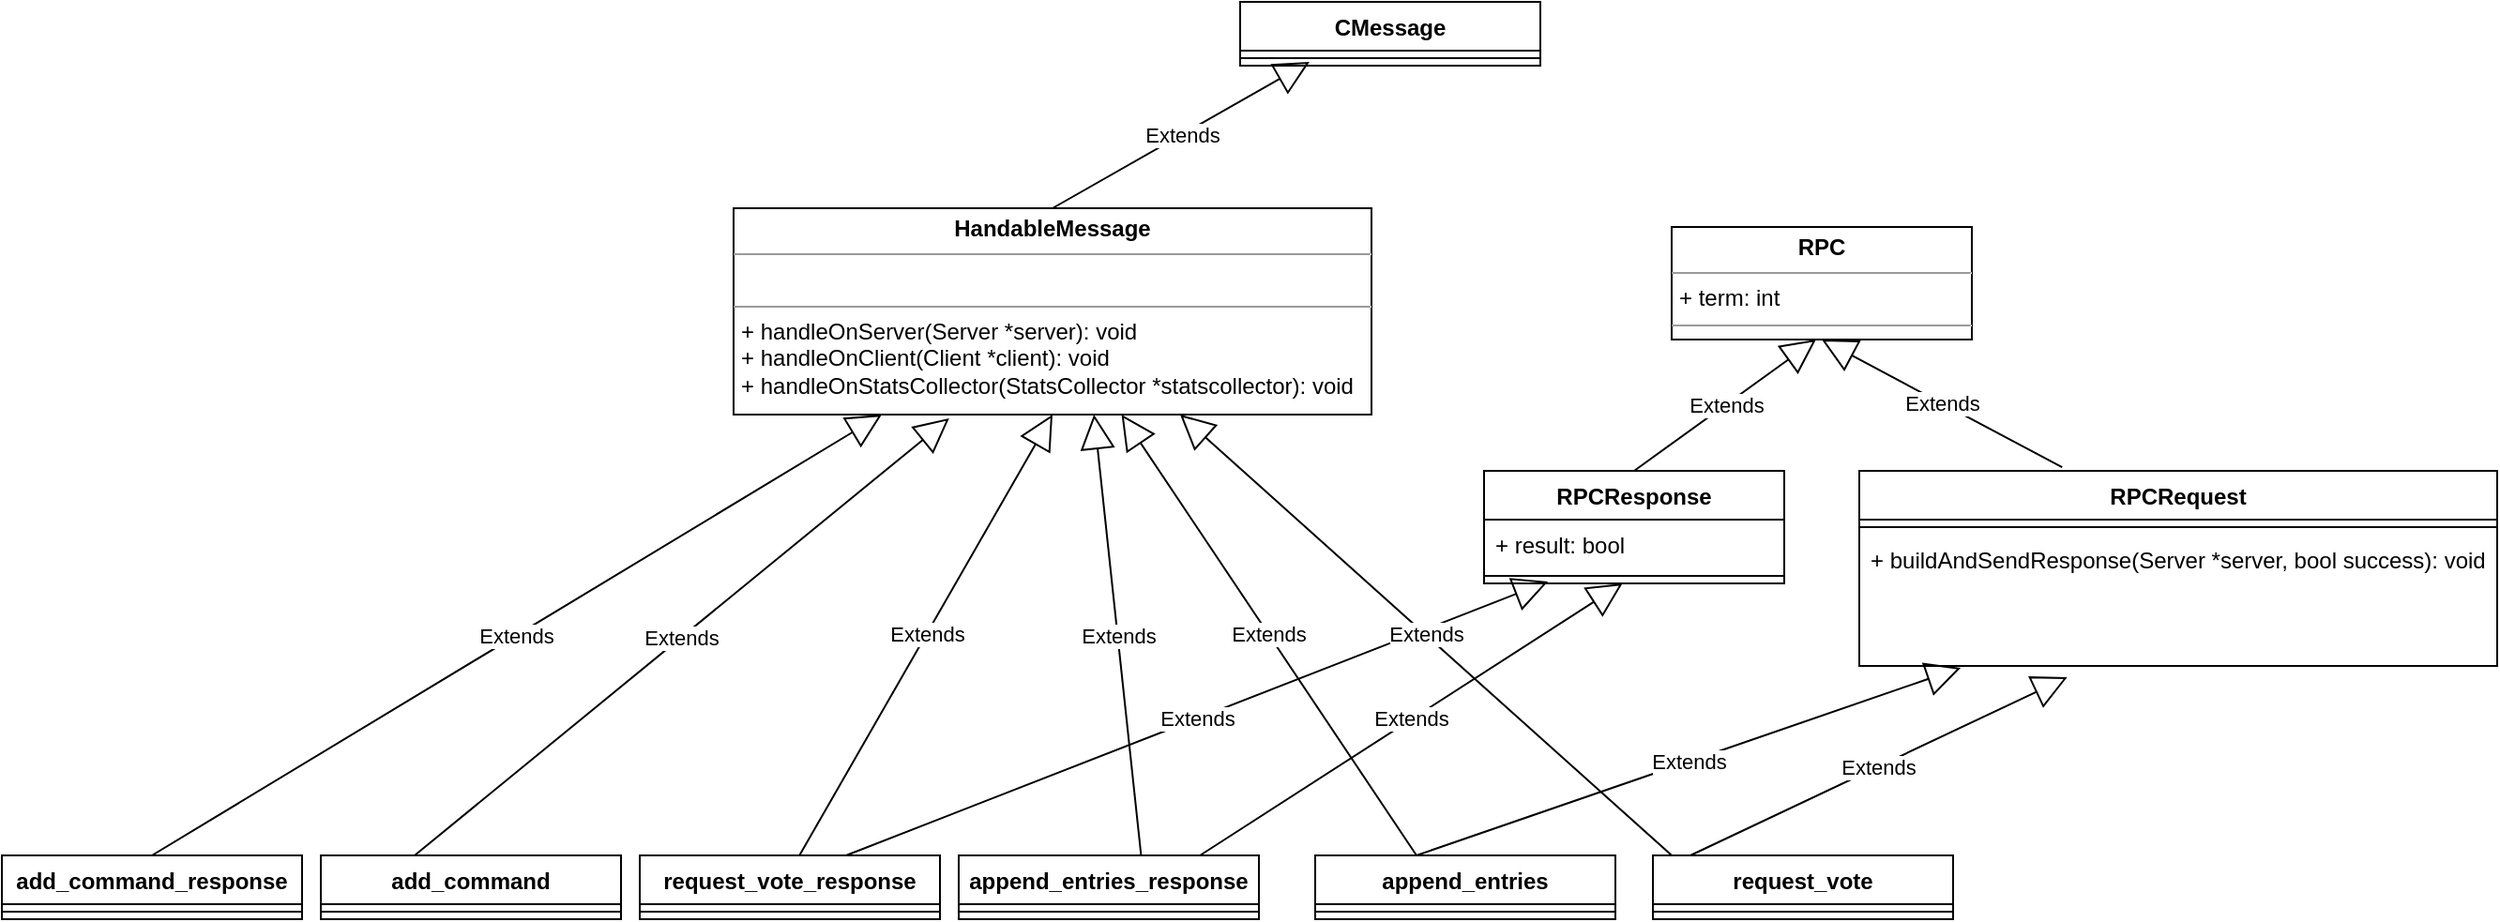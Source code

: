 <mxfile version="18.1.3" type="device"><diagram id="xEkPpMNr4wzlGSG5Znmx" name="Page-1"><mxGraphModel dx="1695" dy="450" grid="1" gridSize="10" guides="1" tooltips="1" connect="1" arrows="1" fold="1" page="1" pageScale="1" pageWidth="827" pageHeight="1169" math="0" shadow="0"><root><mxCell id="0"/><mxCell id="1" parent="0"/><mxCell id="W8CEShvYRFbYhoZHWaDD-1" value="CMessage" style="swimlane;fontStyle=1;align=center;verticalAlign=top;childLayout=stackLayout;horizontal=1;startSize=26;horizontalStack=0;resizeParent=1;resizeParentMax=0;resizeLast=0;collapsible=1;marginBottom=0;" vertex="1" parent="1"><mxGeometry x="320" y="130" width="160" height="34" as="geometry"/></mxCell><mxCell id="W8CEShvYRFbYhoZHWaDD-3" value="" style="line;strokeWidth=1;fillColor=none;align=left;verticalAlign=middle;spacingTop=-1;spacingLeft=3;spacingRight=3;rotatable=0;labelPosition=right;points=[];portConstraint=eastwest;" vertex="1" parent="W8CEShvYRFbYhoZHWaDD-1"><mxGeometry y="26" width="160" height="8" as="geometry"/></mxCell><mxCell id="W8CEShvYRFbYhoZHWaDD-5" value="&lt;p style=&quot;margin:0px;margin-top:4px;text-align:center;&quot;&gt;&lt;b&gt;HandableMessage&lt;/b&gt;&lt;/p&gt;&lt;hr size=&quot;1&quot;&gt;&lt;p style=&quot;margin:0px;margin-left:4px;&quot;&gt;&lt;br&gt;&lt;/p&gt;&lt;hr size=&quot;1&quot;&gt;&lt;p style=&quot;margin:0px;margin-left:4px;&quot;&gt;+ handleOnServer(Server *server): void&lt;/p&gt;&lt;p style=&quot;margin:0px;margin-left:4px;&quot;&gt;+ handleOnClient(Client *client): void&lt;br&gt;&lt;/p&gt;&lt;p style=&quot;margin:0px;margin-left:4px;&quot;&gt;+ handleOnStatsCollector(StatsCollector *statscollector): void&lt;br&gt;&lt;/p&gt;" style="verticalAlign=top;align=left;overflow=fill;fontSize=12;fontFamily=Helvetica;html=1;" vertex="1" parent="1"><mxGeometry x="50" y="240" width="340" height="110" as="geometry"/></mxCell><mxCell id="W8CEShvYRFbYhoZHWaDD-6" value="Extends" style="endArrow=block;endSize=16;endFill=0;html=1;rounded=0;exitX=0.5;exitY=0;exitDx=0;exitDy=0;entryX=0.231;entryY=0.75;entryDx=0;entryDy=0;entryPerimeter=0;" edge="1" parent="1" source="W8CEShvYRFbYhoZHWaDD-5" target="W8CEShvYRFbYhoZHWaDD-3"><mxGeometry width="160" relative="1" as="geometry"><mxPoint x="140" y="210" as="sourcePoint"/><mxPoint x="300" y="210" as="targetPoint"/></mxGeometry></mxCell><mxCell id="W8CEShvYRFbYhoZHWaDD-7" value="&lt;p style=&quot;margin:0px;margin-top:4px;text-align:center;&quot;&gt;&lt;b&gt;RPC&lt;/b&gt;&lt;/p&gt;&lt;hr size=&quot;1&quot;&gt;&lt;p style=&quot;margin:0px;margin-left:4px;&quot;&gt;+ term: int&lt;/p&gt;&lt;hr size=&quot;1&quot;&gt;&lt;p style=&quot;margin:0px;margin-left:4px;&quot;&gt;&lt;br&gt;&lt;/p&gt;" style="verticalAlign=top;align=left;overflow=fill;fontSize=12;fontFamily=Helvetica;html=1;" vertex="1" parent="1"><mxGeometry x="550" y="250" width="160" height="60" as="geometry"/></mxCell><mxCell id="W8CEShvYRFbYhoZHWaDD-8" value="RPCResponse" style="swimlane;fontStyle=1;align=center;verticalAlign=top;childLayout=stackLayout;horizontal=1;startSize=26;horizontalStack=0;resizeParent=1;resizeParentMax=0;resizeLast=0;collapsible=1;marginBottom=0;" vertex="1" parent="1"><mxGeometry x="450" y="380" width="160" height="60" as="geometry"/></mxCell><mxCell id="W8CEShvYRFbYhoZHWaDD-9" value="+ result: bool" style="text;strokeColor=none;fillColor=none;align=left;verticalAlign=top;spacingLeft=4;spacingRight=4;overflow=hidden;rotatable=0;points=[[0,0.5],[1,0.5]];portConstraint=eastwest;" vertex="1" parent="W8CEShvYRFbYhoZHWaDD-8"><mxGeometry y="26" width="160" height="26" as="geometry"/></mxCell><mxCell id="W8CEShvYRFbYhoZHWaDD-10" value="" style="line;strokeWidth=1;fillColor=none;align=left;verticalAlign=middle;spacingTop=-1;spacingLeft=3;spacingRight=3;rotatable=0;labelPosition=right;points=[];portConstraint=eastwest;" vertex="1" parent="W8CEShvYRFbYhoZHWaDD-8"><mxGeometry y="52" width="160" height="8" as="geometry"/></mxCell><mxCell id="W8CEShvYRFbYhoZHWaDD-12" value="RPCRequest" style="swimlane;fontStyle=1;align=center;verticalAlign=top;childLayout=stackLayout;horizontal=1;startSize=26;horizontalStack=0;resizeParent=1;resizeParentMax=0;resizeLast=0;collapsible=1;marginBottom=0;" vertex="1" parent="1"><mxGeometry x="650" y="380" width="340" height="104" as="geometry"/></mxCell><mxCell id="W8CEShvYRFbYhoZHWaDD-14" value="" style="line;strokeWidth=1;fillColor=none;align=left;verticalAlign=middle;spacingTop=-1;spacingLeft=3;spacingRight=3;rotatable=0;labelPosition=right;points=[];portConstraint=eastwest;" vertex="1" parent="W8CEShvYRFbYhoZHWaDD-12"><mxGeometry y="26" width="340" height="8" as="geometry"/></mxCell><mxCell id="W8CEShvYRFbYhoZHWaDD-15" value="+ buildAndSendResponse(Server *server, bool success): void" style="text;strokeColor=none;fillColor=none;align=left;verticalAlign=top;spacingLeft=4;spacingRight=4;overflow=hidden;rotatable=0;points=[[0,0.5],[1,0.5]];portConstraint=eastwest;" vertex="1" parent="W8CEShvYRFbYhoZHWaDD-12"><mxGeometry y="34" width="340" height="70" as="geometry"/></mxCell><mxCell id="W8CEShvYRFbYhoZHWaDD-16" value="Extends" style="endArrow=block;endSize=16;endFill=0;html=1;rounded=0;exitX=0.5;exitY=0;exitDx=0;exitDy=0;entryX=0.231;entryY=0.75;entryDx=0;entryDy=0;entryPerimeter=0;" edge="1" parent="1" source="W8CEShvYRFbYhoZHWaDD-8"><mxGeometry width="160" relative="1" as="geometry"><mxPoint x="490" y="388" as="sourcePoint"/><mxPoint x="626.96" y="310" as="targetPoint"/></mxGeometry></mxCell><mxCell id="W8CEShvYRFbYhoZHWaDD-17" value="Extends" style="endArrow=block;endSize=16;endFill=0;html=1;rounded=0;exitX=0.318;exitY=-0.019;exitDx=0;exitDy=0;entryX=0.5;entryY=1;entryDx=0;entryDy=0;exitPerimeter=0;" edge="1" parent="1" source="W8CEShvYRFbYhoZHWaDD-12" target="W8CEShvYRFbYhoZHWaDD-7"><mxGeometry width="160" relative="1" as="geometry"><mxPoint x="760" y="388" as="sourcePoint"/><mxPoint x="896.96" y="310" as="targetPoint"/></mxGeometry></mxCell><mxCell id="W8CEShvYRFbYhoZHWaDD-18" value="append_entries" style="swimlane;fontStyle=1;align=center;verticalAlign=top;childLayout=stackLayout;horizontal=1;startSize=26;horizontalStack=0;resizeParent=1;resizeParentMax=0;resizeLast=0;collapsible=1;marginBottom=0;" vertex="1" parent="1"><mxGeometry x="360" y="585" width="160" height="34" as="geometry"/></mxCell><mxCell id="W8CEShvYRFbYhoZHWaDD-20" value="" style="line;strokeWidth=1;fillColor=none;align=left;verticalAlign=middle;spacingTop=-1;spacingLeft=3;spacingRight=3;rotatable=0;labelPosition=right;points=[];portConstraint=eastwest;" vertex="1" parent="W8CEShvYRFbYhoZHWaDD-18"><mxGeometry y="26" width="160" height="8" as="geometry"/></mxCell><mxCell id="W8CEShvYRFbYhoZHWaDD-21" value="append_entries_response" style="swimlane;fontStyle=1;align=center;verticalAlign=top;childLayout=stackLayout;horizontal=1;startSize=26;horizontalStack=0;resizeParent=1;resizeParentMax=0;resizeLast=0;collapsible=1;marginBottom=0;" vertex="1" parent="1"><mxGeometry x="170" y="585" width="160" height="34" as="geometry"/></mxCell><mxCell id="W8CEShvYRFbYhoZHWaDD-22" value="" style="line;strokeWidth=1;fillColor=none;align=left;verticalAlign=middle;spacingTop=-1;spacingLeft=3;spacingRight=3;rotatable=0;labelPosition=right;points=[];portConstraint=eastwest;" vertex="1" parent="W8CEShvYRFbYhoZHWaDD-21"><mxGeometry y="26" width="160" height="8" as="geometry"/></mxCell><mxCell id="W8CEShvYRFbYhoZHWaDD-23" value="Extends" style="endArrow=block;endSize=16;endFill=0;html=1;rounded=0;exitX=0.5;exitY=0;exitDx=0;exitDy=0;" edge="1" parent="1" target="W8CEShvYRFbYhoZHWaDD-5"><mxGeometry width="160" relative="1" as="geometry"><mxPoint x="414" y="585" as="sourcePoint"/><mxPoint x="510.96" y="515" as="targetPoint"/></mxGeometry></mxCell><mxCell id="W8CEShvYRFbYhoZHWaDD-24" value="Extends" style="endArrow=block;endSize=16;endFill=0;html=1;rounded=0;exitX=0.5;exitY=0;exitDx=0;exitDy=0;entryX=0.159;entryY=1.014;entryDx=0;entryDy=0;entryPerimeter=0;" edge="1" parent="1" target="W8CEShvYRFbYhoZHWaDD-15"><mxGeometry width="160" relative="1" as="geometry"><mxPoint x="414" y="585" as="sourcePoint"/><mxPoint x="510.96" y="515" as="targetPoint"/></mxGeometry></mxCell><mxCell id="W8CEShvYRFbYhoZHWaDD-25" value="Extends" style="endArrow=block;endSize=16;endFill=0;html=1;rounded=0;exitX=0.5;exitY=0;exitDx=0;exitDy=0;entryX=0.565;entryY=1;entryDx=0;entryDy=0;entryPerimeter=0;" edge="1" parent="1" target="W8CEShvYRFbYhoZHWaDD-5"><mxGeometry width="160" relative="1" as="geometry"><mxPoint x="267.21" y="585" as="sourcePoint"/><mxPoint x="110.003" y="350" as="targetPoint"/></mxGeometry></mxCell><mxCell id="W8CEShvYRFbYhoZHWaDD-26" value="Extends" style="endArrow=block;endSize=16;endFill=0;html=1;rounded=0;exitX=0.5;exitY=0;exitDx=0;exitDy=0;" edge="1" parent="1" target="W8CEShvYRFbYhoZHWaDD-10"><mxGeometry width="160" relative="1" as="geometry"><mxPoint x="298.6" y="585" as="sourcePoint"/><mxPoint x="141.393" y="350" as="targetPoint"/></mxGeometry></mxCell><mxCell id="W8CEShvYRFbYhoZHWaDD-27" value="request_vote" style="swimlane;fontStyle=1;align=center;verticalAlign=top;childLayout=stackLayout;horizontal=1;startSize=26;horizontalStack=0;resizeParent=1;resizeParentMax=0;resizeLast=0;collapsible=1;marginBottom=0;" vertex="1" parent="1"><mxGeometry x="540" y="585" width="160" height="34" as="geometry"/></mxCell><mxCell id="W8CEShvYRFbYhoZHWaDD-28" value="" style="line;strokeWidth=1;fillColor=none;align=left;verticalAlign=middle;spacingTop=-1;spacingLeft=3;spacingRight=3;rotatable=0;labelPosition=right;points=[];portConstraint=eastwest;" vertex="1" parent="W8CEShvYRFbYhoZHWaDD-27"><mxGeometry y="26" width="160" height="8" as="geometry"/></mxCell><mxCell id="W8CEShvYRFbYhoZHWaDD-29" value="request_vote_response" style="swimlane;fontStyle=1;align=center;verticalAlign=top;childLayout=stackLayout;horizontal=1;startSize=26;horizontalStack=0;resizeParent=1;resizeParentMax=0;resizeLast=0;collapsible=1;marginBottom=0;" vertex="1" parent="1"><mxGeometry y="585" width="160" height="34" as="geometry"/></mxCell><mxCell id="W8CEShvYRFbYhoZHWaDD-30" value="" style="line;strokeWidth=1;fillColor=none;align=left;verticalAlign=middle;spacingTop=-1;spacingLeft=3;spacingRight=3;rotatable=0;labelPosition=right;points=[];portConstraint=eastwest;" vertex="1" parent="W8CEShvYRFbYhoZHWaDD-29"><mxGeometry y="26" width="160" height="8" as="geometry"/></mxCell><mxCell id="W8CEShvYRFbYhoZHWaDD-31" value="Extends" style="endArrow=block;endSize=16;endFill=0;html=1;rounded=0;exitX=0.5;exitY=0;exitDx=0;exitDy=0;entryX=0.5;entryY=1;entryDx=0;entryDy=0;" edge="1" parent="1" target="W8CEShvYRFbYhoZHWaDD-5"><mxGeometry width="160" relative="1" as="geometry"><mxPoint x="85.11" y="585" as="sourcePoint"/><mxPoint x="60.0" y="350" as="targetPoint"/></mxGeometry></mxCell><mxCell id="W8CEShvYRFbYhoZHWaDD-32" value="Extends" style="endArrow=block;endSize=16;endFill=0;html=1;rounded=0;exitX=0.5;exitY=0;exitDx=0;exitDy=0;entryX=0.213;entryY=0.875;entryDx=0;entryDy=0;entryPerimeter=0;" edge="1" parent="1" target="W8CEShvYRFbYhoZHWaDD-10"><mxGeometry width="160" relative="1" as="geometry"><mxPoint x="110.0" y="585" as="sourcePoint"/><mxPoint x="244.89" y="350" as="targetPoint"/></mxGeometry></mxCell><mxCell id="W8CEShvYRFbYhoZHWaDD-33" value="Extends" style="endArrow=block;endSize=16;endFill=0;html=1;rounded=0;exitX=0.5;exitY=0;exitDx=0;exitDy=0;entryX=0.326;entryY=1.086;entryDx=0;entryDy=0;entryPerimeter=0;" edge="1" parent="1" target="W8CEShvYRFbYhoZHWaDD-15"><mxGeometry width="160" relative="1" as="geometry"><mxPoint x="560" y="585" as="sourcePoint"/><mxPoint x="850.06" y="484.98" as="targetPoint"/></mxGeometry></mxCell><mxCell id="W8CEShvYRFbYhoZHWaDD-34" value="Extends" style="endArrow=block;endSize=16;endFill=0;html=1;rounded=0;exitX=0.5;exitY=0;exitDx=0;exitDy=0;entryX=0.7;entryY=1;entryDx=0;entryDy=0;entryPerimeter=0;" edge="1" parent="1" target="W8CEShvYRFbYhoZHWaDD-5"><mxGeometry width="160" relative="1" as="geometry"><mxPoint x="550" y="585" as="sourcePoint"/><mxPoint x="840.06" y="484.98" as="targetPoint"/></mxGeometry></mxCell><mxCell id="W8CEShvYRFbYhoZHWaDD-35" value="add_command" style="swimlane;fontStyle=1;align=center;verticalAlign=top;childLayout=stackLayout;horizontal=1;startSize=26;horizontalStack=0;resizeParent=1;resizeParentMax=0;resizeLast=0;collapsible=1;marginBottom=0;" vertex="1" parent="1"><mxGeometry x="-170" y="585" width="160" height="34" as="geometry"/></mxCell><mxCell id="W8CEShvYRFbYhoZHWaDD-36" value="" style="line;strokeWidth=1;fillColor=none;align=left;verticalAlign=middle;spacingTop=-1;spacingLeft=3;spacingRight=3;rotatable=0;labelPosition=right;points=[];portConstraint=eastwest;" vertex="1" parent="W8CEShvYRFbYhoZHWaDD-35"><mxGeometry y="26" width="160" height="8" as="geometry"/></mxCell><mxCell id="W8CEShvYRFbYhoZHWaDD-37" value="add_command_response" style="swimlane;fontStyle=1;align=center;verticalAlign=top;childLayout=stackLayout;horizontal=1;startSize=26;horizontalStack=0;resizeParent=1;resizeParentMax=0;resizeLast=0;collapsible=1;marginBottom=0;" vertex="1" parent="1"><mxGeometry x="-340" y="585" width="160" height="34" as="geometry"/></mxCell><mxCell id="W8CEShvYRFbYhoZHWaDD-38" value="" style="line;strokeWidth=1;fillColor=none;align=left;verticalAlign=middle;spacingTop=-1;spacingLeft=3;spacingRight=3;rotatable=0;labelPosition=right;points=[];portConstraint=eastwest;" vertex="1" parent="W8CEShvYRFbYhoZHWaDD-37"><mxGeometry y="26" width="160" height="8" as="geometry"/></mxCell><mxCell id="W8CEShvYRFbYhoZHWaDD-39" value="Extends" style="endArrow=block;endSize=16;endFill=0;html=1;rounded=0;exitX=0.5;exitY=0;exitDx=0;exitDy=0;" edge="1" parent="1" target="W8CEShvYRFbYhoZHWaDD-5"><mxGeometry width="160" relative="1" as="geometry"><mxPoint x="-260.0" y="585" as="sourcePoint"/><mxPoint x="-125.11" y="350" as="targetPoint"/></mxGeometry></mxCell><mxCell id="W8CEShvYRFbYhoZHWaDD-40" value="Extends" style="endArrow=block;endSize=16;endFill=0;html=1;rounded=0;exitX=0.5;exitY=0;exitDx=0;exitDy=0;entryX=0.338;entryY=1.018;entryDx=0;entryDy=0;entryPerimeter=0;" edge="1" parent="1" target="W8CEShvYRFbYhoZHWaDD-5"><mxGeometry width="160" relative="1" as="geometry"><mxPoint x="-120" y="585" as="sourcePoint"/><mxPoint x="268.966" y="350" as="targetPoint"/></mxGeometry></mxCell></root></mxGraphModel></diagram></mxfile>